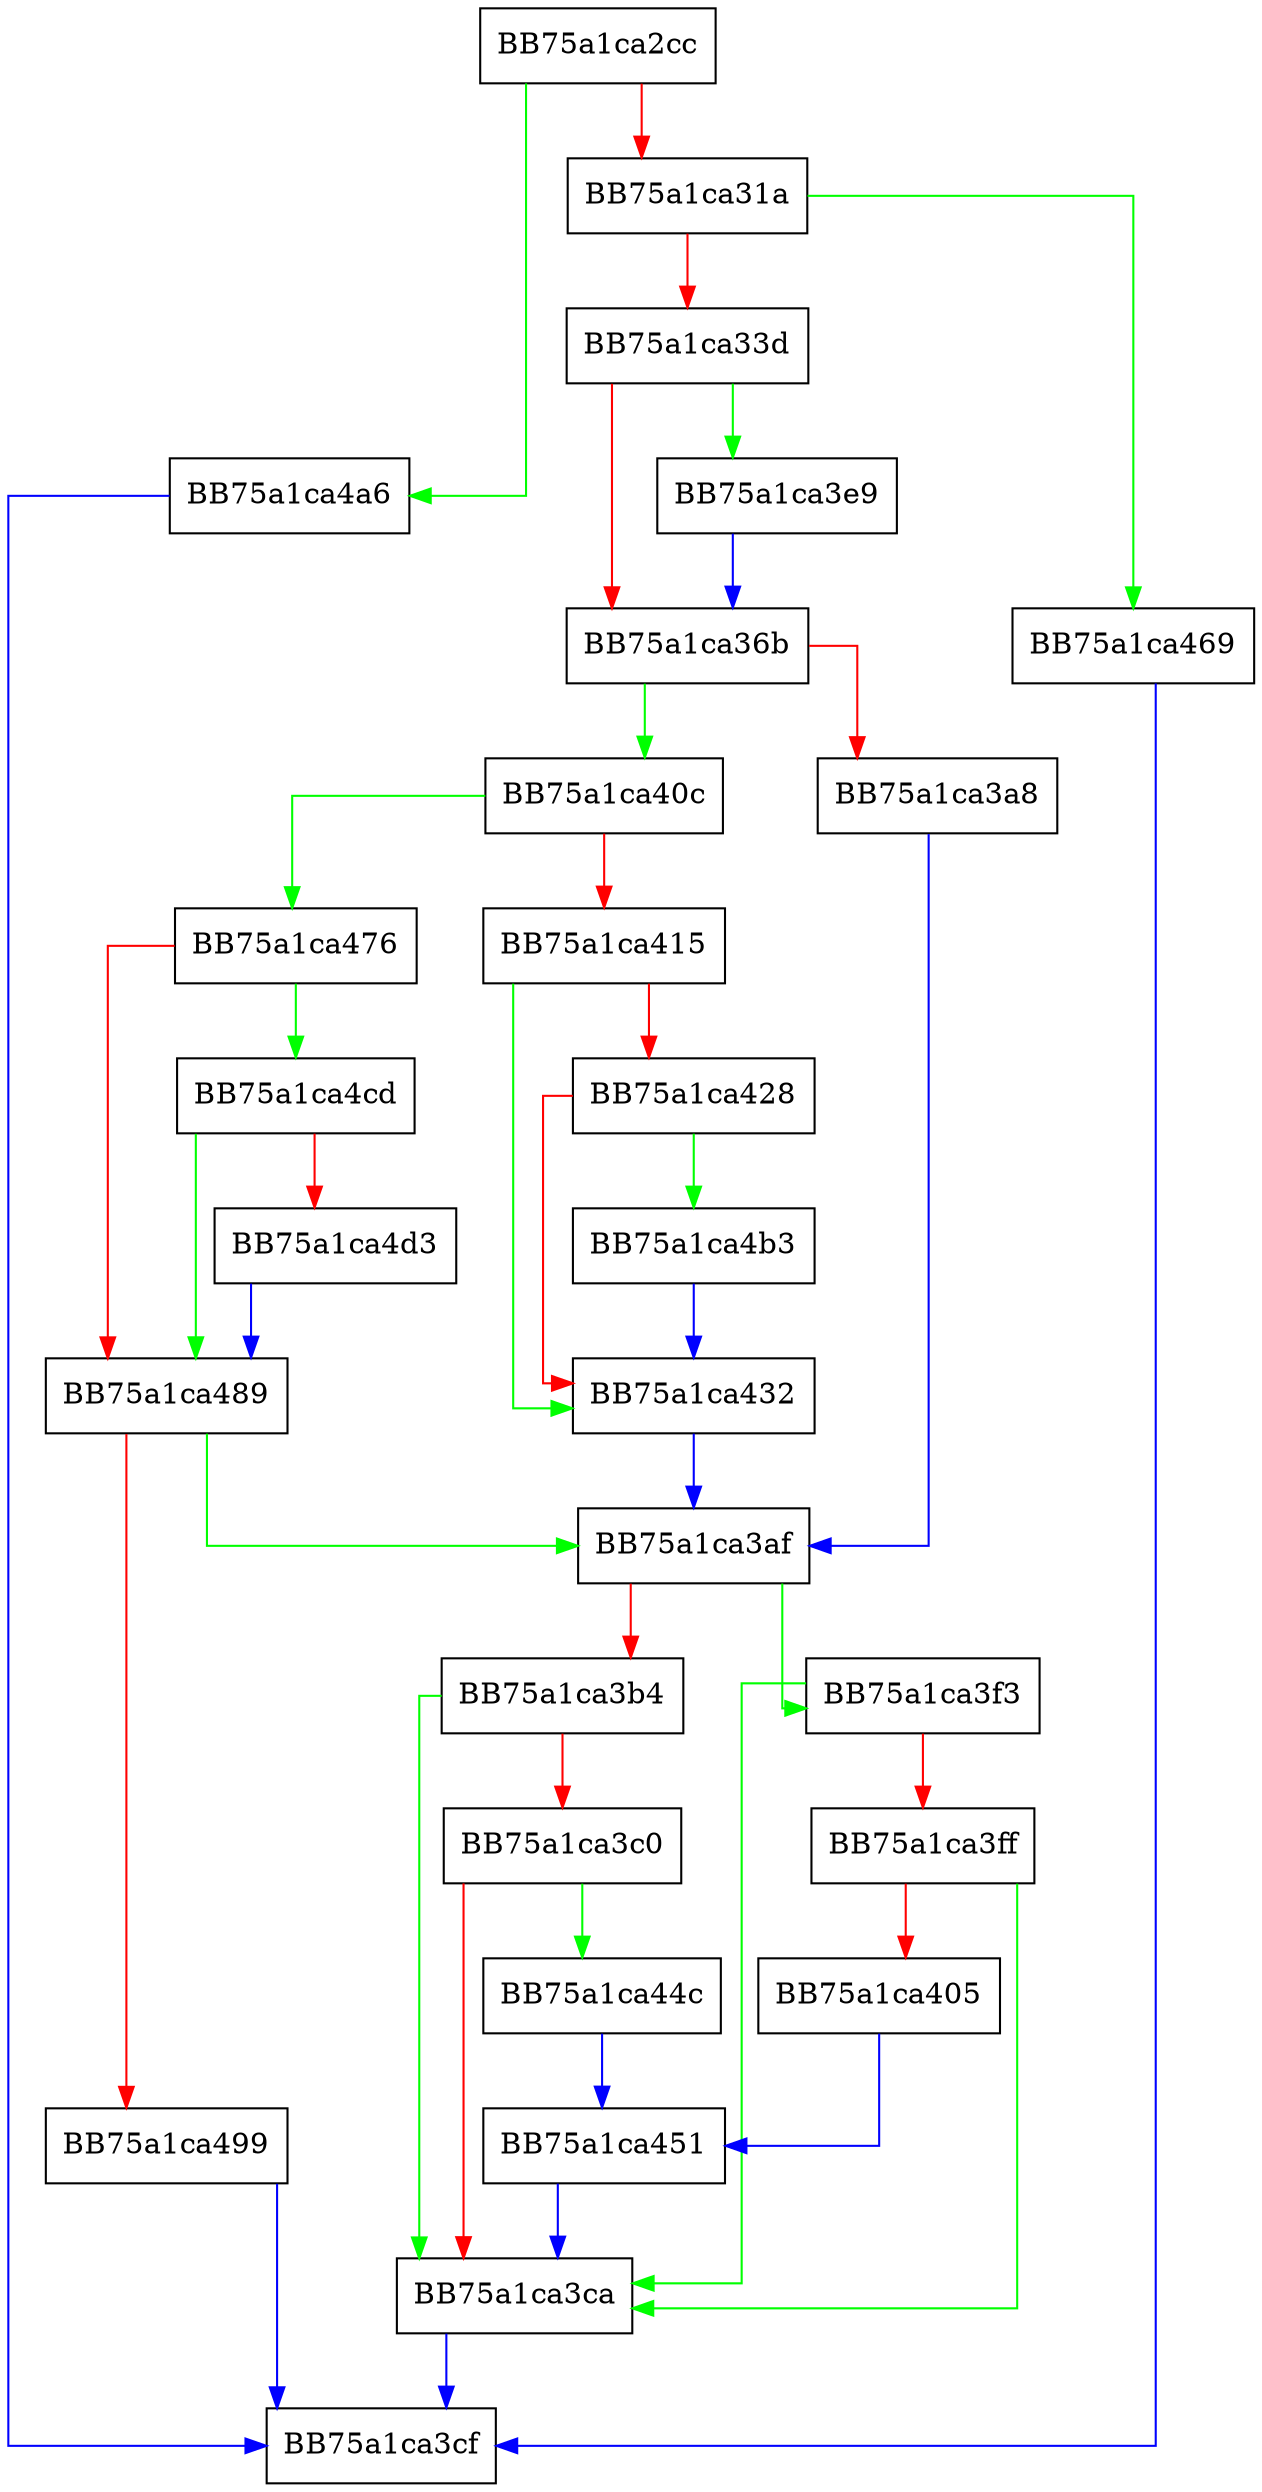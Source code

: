 digraph scanXrefObject {
  node [shape="box"];
  graph [splines=ortho];
  BB75a1ca2cc -> BB75a1ca4a6 [color="green"];
  BB75a1ca2cc -> BB75a1ca31a [color="red"];
  BB75a1ca31a -> BB75a1ca469 [color="green"];
  BB75a1ca31a -> BB75a1ca33d [color="red"];
  BB75a1ca33d -> BB75a1ca3e9 [color="green"];
  BB75a1ca33d -> BB75a1ca36b [color="red"];
  BB75a1ca36b -> BB75a1ca40c [color="green"];
  BB75a1ca36b -> BB75a1ca3a8 [color="red"];
  BB75a1ca3a8 -> BB75a1ca3af [color="blue"];
  BB75a1ca3af -> BB75a1ca3f3 [color="green"];
  BB75a1ca3af -> BB75a1ca3b4 [color="red"];
  BB75a1ca3b4 -> BB75a1ca3ca [color="green"];
  BB75a1ca3b4 -> BB75a1ca3c0 [color="red"];
  BB75a1ca3c0 -> BB75a1ca44c [color="green"];
  BB75a1ca3c0 -> BB75a1ca3ca [color="red"];
  BB75a1ca3ca -> BB75a1ca3cf [color="blue"];
  BB75a1ca3e9 -> BB75a1ca36b [color="blue"];
  BB75a1ca3f3 -> BB75a1ca3ca [color="green"];
  BB75a1ca3f3 -> BB75a1ca3ff [color="red"];
  BB75a1ca3ff -> BB75a1ca3ca [color="green"];
  BB75a1ca3ff -> BB75a1ca405 [color="red"];
  BB75a1ca405 -> BB75a1ca451 [color="blue"];
  BB75a1ca40c -> BB75a1ca476 [color="green"];
  BB75a1ca40c -> BB75a1ca415 [color="red"];
  BB75a1ca415 -> BB75a1ca432 [color="green"];
  BB75a1ca415 -> BB75a1ca428 [color="red"];
  BB75a1ca428 -> BB75a1ca4b3 [color="green"];
  BB75a1ca428 -> BB75a1ca432 [color="red"];
  BB75a1ca432 -> BB75a1ca3af [color="blue"];
  BB75a1ca44c -> BB75a1ca451 [color="blue"];
  BB75a1ca451 -> BB75a1ca3ca [color="blue"];
  BB75a1ca469 -> BB75a1ca3cf [color="blue"];
  BB75a1ca476 -> BB75a1ca4cd [color="green"];
  BB75a1ca476 -> BB75a1ca489 [color="red"];
  BB75a1ca489 -> BB75a1ca3af [color="green"];
  BB75a1ca489 -> BB75a1ca499 [color="red"];
  BB75a1ca499 -> BB75a1ca3cf [color="blue"];
  BB75a1ca4a6 -> BB75a1ca3cf [color="blue"];
  BB75a1ca4b3 -> BB75a1ca432 [color="blue"];
  BB75a1ca4cd -> BB75a1ca489 [color="green"];
  BB75a1ca4cd -> BB75a1ca4d3 [color="red"];
  BB75a1ca4d3 -> BB75a1ca489 [color="blue"];
}
